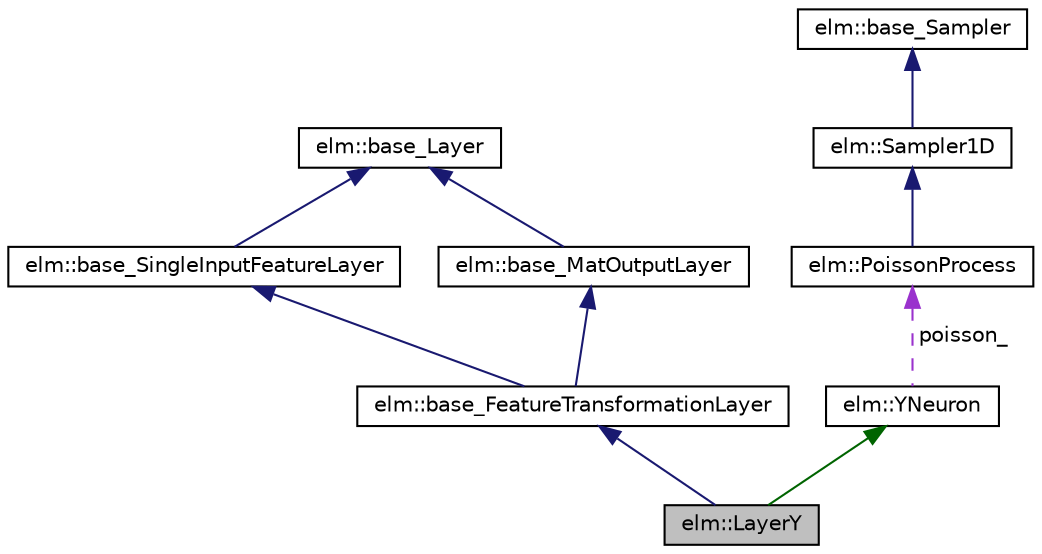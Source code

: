 digraph G
{
  edge [fontname="Helvetica",fontsize="10",labelfontname="Helvetica",labelfontsize="10"];
  node [fontname="Helvetica",fontsize="10",shape=record];
  Node1 [label="elm::LayerY",height=0.2,width=0.4,color="black", fillcolor="grey75", style="filled" fontcolor="black"];
  Node2 -> Node1 [dir="back",color="midnightblue",fontsize="10",style="solid",fontname="Helvetica"];
  Node2 [label="elm::base_FeatureTransformationLayer",height=0.2,width=0.4,color="black", fillcolor="white", style="filled",URL="$classelm_1_1base__FeatureTransformationLayer.html",tooltip="An intermediate base class for prviding a layer interface involving a transformation of a single inpu..."];
  Node3 -> Node2 [dir="back",color="midnightblue",fontsize="10",style="solid",fontname="Helvetica"];
  Node3 [label="elm::base_SingleInputFeatureLayer",height=0.2,width=0.4,color="black", fillcolor="white", style="filled",URL="$classelm_1_1base__SingleInputFeatureLayer.html",tooltip="base class for layer assuming single feature input, an intermediate layer implementation"];
  Node4 -> Node3 [dir="back",color="midnightblue",fontsize="10",style="solid",fontname="Helvetica"];
  Node4 [label="elm::base_Layer",height=0.2,width=0.4,color="black", fillcolor="white", style="filled",URL="$classelm_1_1base__Layer.html",tooltip="The Layer base class Overloaded constructor calls overloaded Reset() so you can implement Reset(confi..."];
  Node5 -> Node2 [dir="back",color="midnightblue",fontsize="10",style="solid",fontname="Helvetica"];
  Node5 [label="elm::base_MatOutputLayer",height=0.2,width=0.4,color="black", fillcolor="white", style="filled",URL="$classelm_1_1base__MatOutputLayer.html",tooltip="class for time-invariant layer"];
  Node4 -> Node5 [dir="back",color="midnightblue",fontsize="10",style="solid",fontname="Helvetica"];
  Node6 -> Node1 [dir="back",color="darkgreen",fontsize="10",style="solid",fontname="Helvetica"];
  Node6 [label="elm::YNeuron",height=0.2,width=0.4,color="black", fillcolor="white", style="filled",URL="$classelm_1_1YNeuron.html",tooltip="layer for trivial spiking neuron."];
  Node7 -> Node6 [dir="back",color="darkorchid3",fontsize="10",style="dashed",label=" poisson_" ,fontname="Helvetica"];
  Node7 [label="elm::PoissonProcess",height=0.2,width=0.4,color="black", fillcolor="white", style="filled",URL="$classelm_1_1PoissonProcess.html",tooltip="Class for simulating f-Hz Poisson process."];
  Node8 -> Node7 [dir="back",color="midnightblue",fontsize="10",style="solid",fontname="Helvetica"];
  Node8 [label="elm::Sampler1D",height=0.2,width=0.4,color="black", fillcolor="white", style="filled",URL="$classelm_1_1Sampler1D.html",tooltip="class for sampling from 1D PDF"];
  Node9 -> Node8 [dir="back",color="midnightblue",fontsize="10",style="solid",fontname="Helvetica"];
  Node9 [label="elm::base_Sampler",height=0.2,width=0.4,color="black", fillcolor="white", style="filled",URL="$classelm_1_1base__Sampler.html",tooltip="base class for sampling from a distribution"];
}

